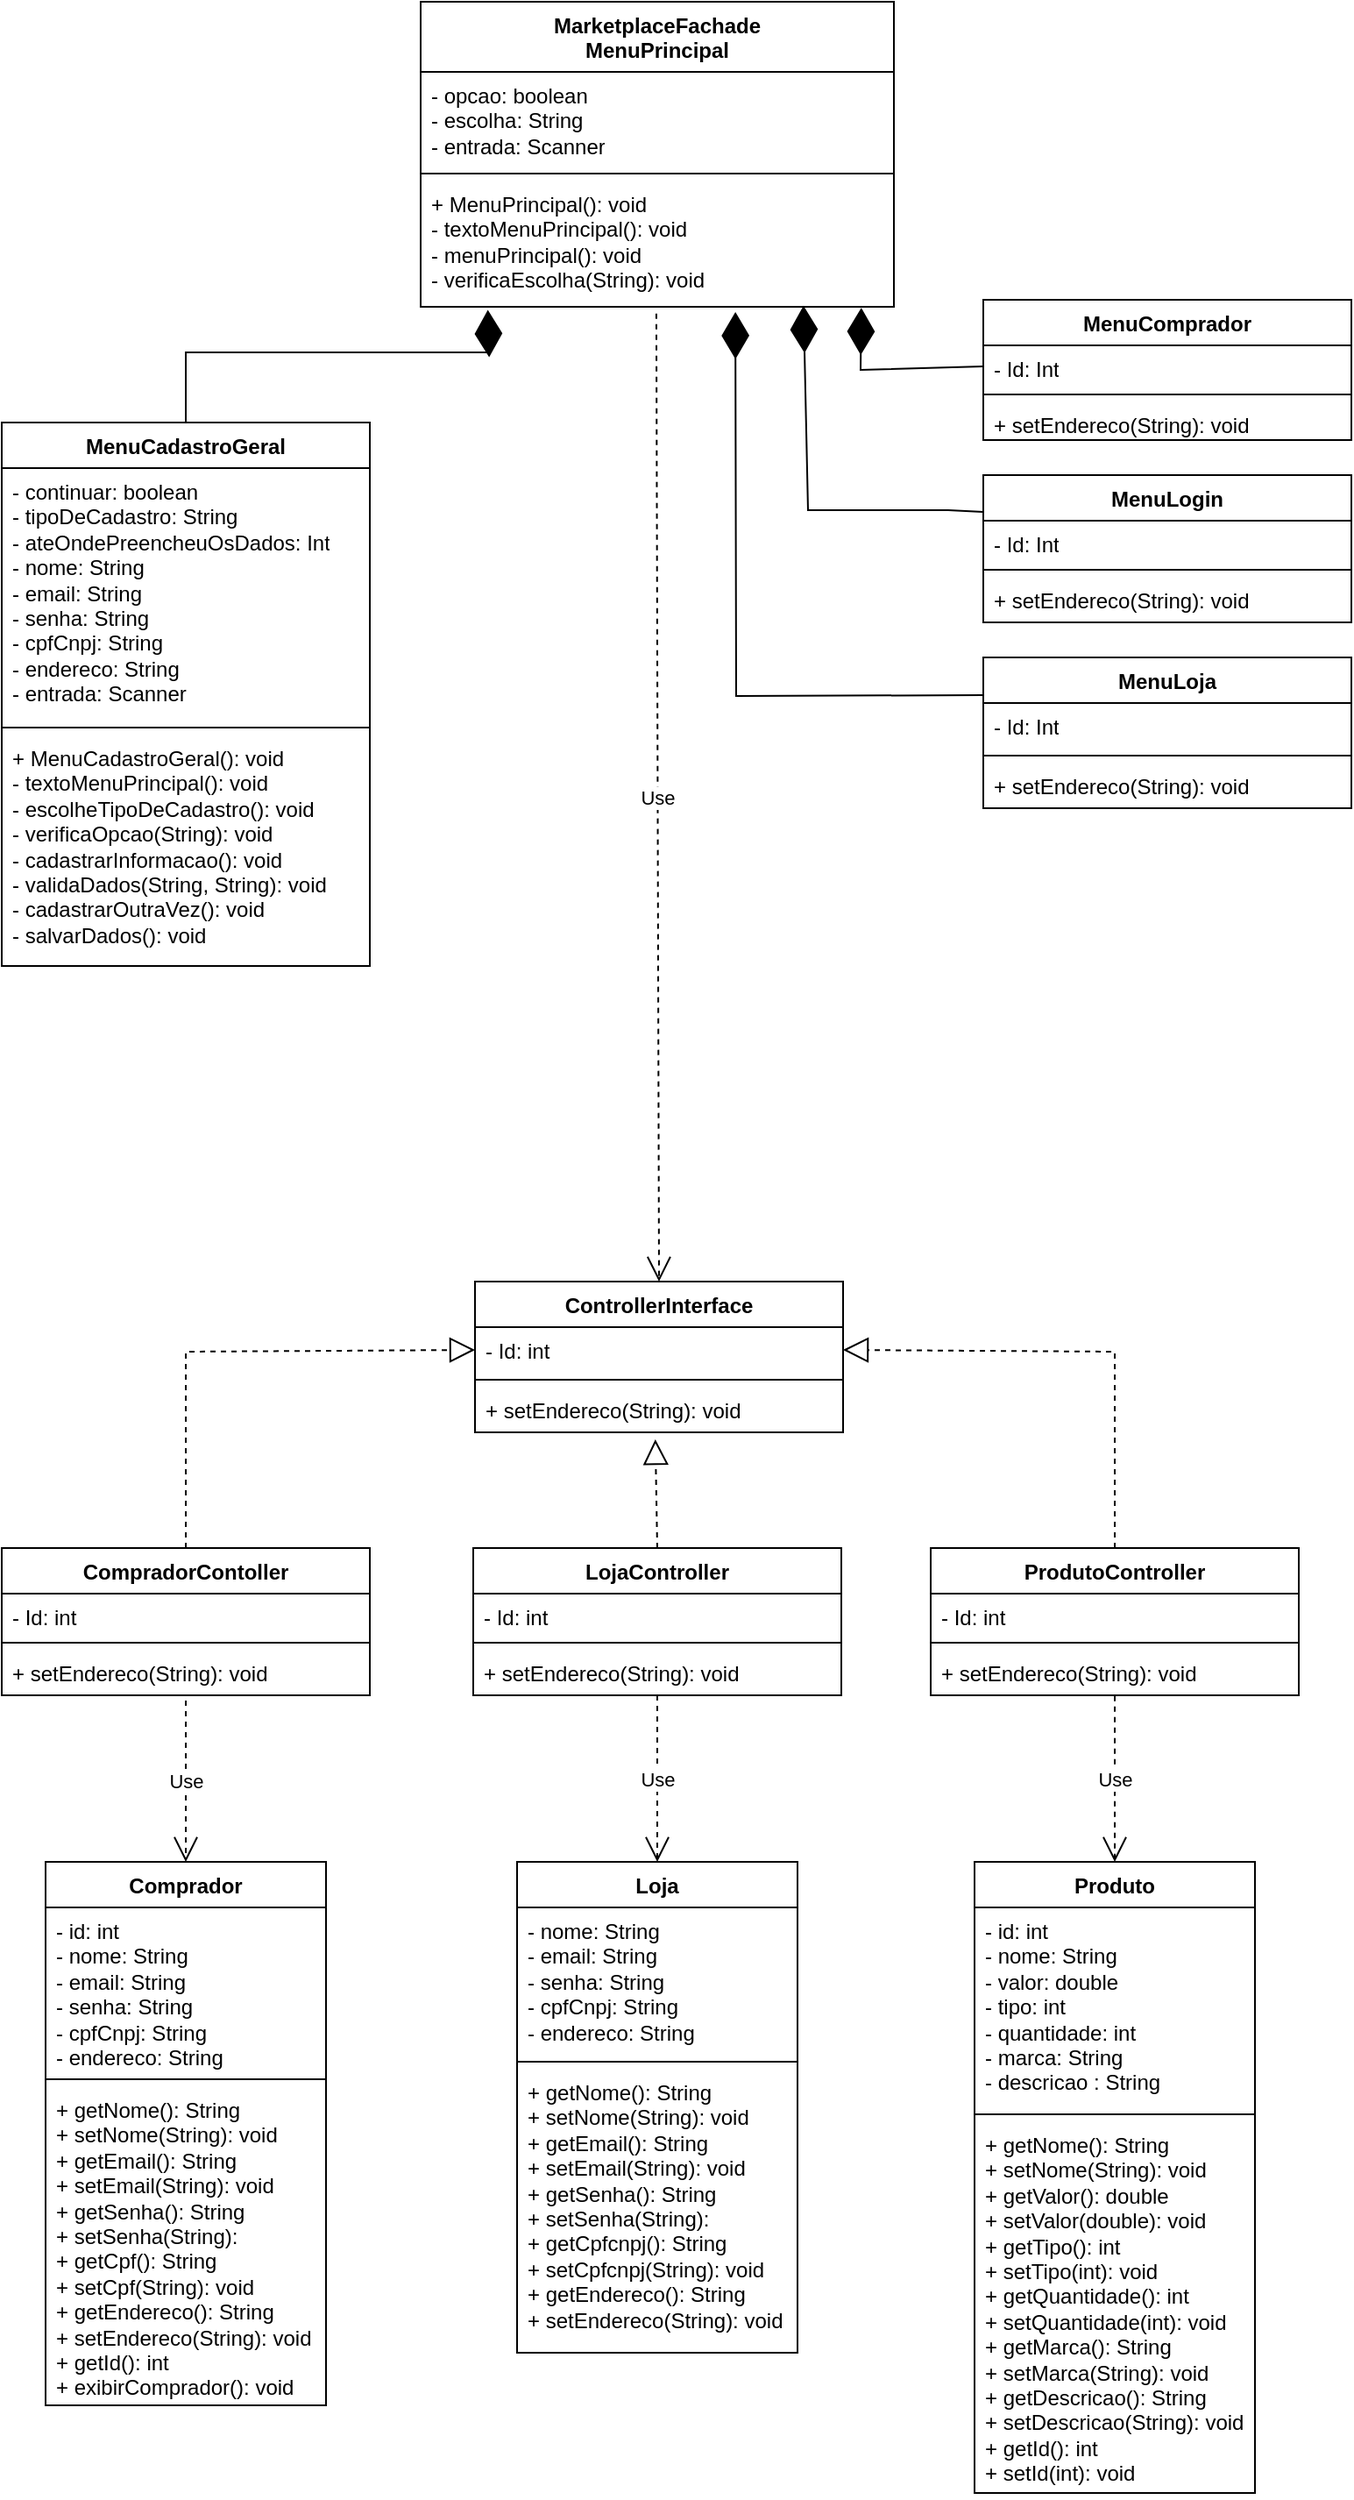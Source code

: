<mxfile version="21.3.7" type="google">
  <diagram id="C5RBs43oDa-KdzZeNtuy" name="Page-1">
    <mxGraphModel grid="1" page="1" gridSize="10" guides="1" tooltips="1" connect="1" arrows="1" fold="1" pageScale="1" pageWidth="827" pageHeight="1169" math="0" shadow="0">
      <root>
        <mxCell id="WIyWlLk6GJQsqaUBKTNV-0" />
        <mxCell id="WIyWlLk6GJQsqaUBKTNV-1" parent="WIyWlLk6GJQsqaUBKTNV-0" />
        <mxCell id="Gcdk8fS8pFuIdkC-RurW-14" value="Produto" style="swimlane;fontStyle=1;align=center;verticalAlign=top;childLayout=stackLayout;horizontal=1;startSize=26;horizontalStack=0;resizeParent=1;resizeParentMax=0;resizeLast=0;collapsible=1;marginBottom=0;whiteSpace=wrap;html=1;" vertex="1" parent="WIyWlLk6GJQsqaUBKTNV-1">
          <mxGeometry x="585" y="-99" width="160" height="360" as="geometry" />
        </mxCell>
        <mxCell id="Gcdk8fS8pFuIdkC-RurW-15" value="- id: int&lt;br style=&quot;border-color: var(--border-color);&quot;&gt;- nome: String&lt;br style=&quot;border-color: var(--border-color);&quot;&gt;- valor: double&lt;br style=&quot;border-color: var(--border-color);&quot;&gt;- tipo: int&lt;br style=&quot;border-color: var(--border-color);&quot;&gt;- quantidade: int&lt;br style=&quot;border-color: var(--border-color);&quot;&gt;- marca: String&lt;br style=&quot;border-color: var(--border-color);&quot;&gt;- descricao : String" style="text;strokeColor=none;fillColor=none;align=left;verticalAlign=top;spacingLeft=4;spacingRight=4;overflow=hidden;rotatable=0;points=[[0,0.5],[1,0.5]];portConstraint=eastwest;whiteSpace=wrap;html=1;" vertex="1" parent="Gcdk8fS8pFuIdkC-RurW-14">
          <mxGeometry y="26" width="160" height="114" as="geometry" />
        </mxCell>
        <mxCell id="Gcdk8fS8pFuIdkC-RurW-16" value="" style="line;strokeWidth=1;fillColor=none;align=left;verticalAlign=middle;spacingTop=-1;spacingLeft=3;spacingRight=3;rotatable=0;labelPosition=right;points=[];portConstraint=eastwest;strokeColor=inherit;" vertex="1" parent="Gcdk8fS8pFuIdkC-RurW-14">
          <mxGeometry y="140" width="160" height="8" as="geometry" />
        </mxCell>
        <mxCell id="Gcdk8fS8pFuIdkC-RurW-17" value="+ getNome(): String&lt;br&gt;+ setNome(String): void&lt;br&gt;+ getValor(): double&lt;br&gt;+ setValor(double): void&lt;br&gt;+ getTipo(): int&lt;br&gt;+ setTipo(int): void&lt;br&gt;+ getQuantidade(): int&lt;br&gt;+ setQuantidade(int): void&lt;br&gt;+ getMarca(): String&lt;br&gt;+ setMarca(String): void&lt;br&gt;+ getDescricao(): String&lt;br&gt;+ setDescricao(String): void&lt;br&gt;+ getId(): int&lt;br&gt;+ setId(int): void" style="text;strokeColor=none;fillColor=none;align=left;verticalAlign=top;spacingLeft=4;spacingRight=4;overflow=hidden;rotatable=0;points=[[0,0.5],[1,0.5]];portConstraint=eastwest;whiteSpace=wrap;html=1;" vertex="1" parent="Gcdk8fS8pFuIdkC-RurW-14">
          <mxGeometry y="148" width="160" height="212" as="geometry" />
        </mxCell>
        <mxCell id="Gcdk8fS8pFuIdkC-RurW-18" value="Loja" style="swimlane;fontStyle=1;align=center;verticalAlign=top;childLayout=stackLayout;horizontal=1;startSize=26;horizontalStack=0;resizeParent=1;resizeParentMax=0;resizeLast=0;collapsible=1;marginBottom=0;whiteSpace=wrap;html=1;" vertex="1" parent="WIyWlLk6GJQsqaUBKTNV-1">
          <mxGeometry x="324" y="-99" width="160" height="280" as="geometry" />
        </mxCell>
        <mxCell id="Gcdk8fS8pFuIdkC-RurW-19" value="- nome: String&lt;br style=&quot;border-color: var(--border-color);&quot;&gt;- email: String&lt;br style=&quot;border-color: var(--border-color);&quot;&gt;- senha: String&lt;br style=&quot;border-color: var(--border-color);&quot;&gt;- cpfCnpj: String&lt;br style=&quot;border-color: var(--border-color);&quot;&gt;- endereco: String" style="text;strokeColor=none;fillColor=none;align=left;verticalAlign=top;spacingLeft=4;spacingRight=4;overflow=hidden;rotatable=0;points=[[0,0.5],[1,0.5]];portConstraint=eastwest;whiteSpace=wrap;html=1;" vertex="1" parent="Gcdk8fS8pFuIdkC-RurW-18">
          <mxGeometry y="26" width="160" height="84" as="geometry" />
        </mxCell>
        <mxCell id="Gcdk8fS8pFuIdkC-RurW-20" value="" style="line;strokeWidth=1;fillColor=none;align=left;verticalAlign=middle;spacingTop=-1;spacingLeft=3;spacingRight=3;rotatable=0;labelPosition=right;points=[];portConstraint=eastwest;strokeColor=inherit;" vertex="1" parent="Gcdk8fS8pFuIdkC-RurW-18">
          <mxGeometry y="110" width="160" height="8" as="geometry" />
        </mxCell>
        <mxCell id="Gcdk8fS8pFuIdkC-RurW-21" value="+ getNome(): String&lt;br&gt;+ setNome(String): void&lt;br&gt;+ getEmail(): String&lt;br style=&quot;border-color: var(--border-color);&quot;&gt;+ setEmail(String):&amp;nbsp;void&lt;br&gt;+ getSenha(): String&lt;br style=&quot;border-color: var(--border-color);&quot;&gt;+ setSenha(String):&lt;br&gt;+ getCpfcnpj(): String&lt;br style=&quot;border-color: var(--border-color);&quot;&gt;+ setCpfcnpj(String): void&lt;br&gt;+ getEndereco(): String&lt;br style=&quot;border-color: var(--border-color);&quot;&gt;+ setEndereco(String): void" style="text;strokeColor=none;fillColor=none;align=left;verticalAlign=top;spacingLeft=4;spacingRight=4;overflow=hidden;rotatable=0;points=[[0,0.5],[1,0.5]];portConstraint=eastwest;whiteSpace=wrap;html=1;" vertex="1" parent="Gcdk8fS8pFuIdkC-RurW-18">
          <mxGeometry y="118" width="160" height="162" as="geometry" />
        </mxCell>
        <mxCell id="f-hndel8DWrUnmfLqrw1-19" value="LojaController" style="swimlane;fontStyle=1;align=center;verticalAlign=top;childLayout=stackLayout;horizontal=1;startSize=26;horizontalStack=0;resizeParent=1;resizeParentMax=0;resizeLast=0;collapsible=1;marginBottom=0;whiteSpace=wrap;html=1;" vertex="1" parent="WIyWlLk6GJQsqaUBKTNV-1">
          <mxGeometry x="299" y="-278" width="210" height="84" as="geometry" />
        </mxCell>
        <mxCell id="f-hndel8DWrUnmfLqrw1-20" value="- Id: int" style="text;strokeColor=none;fillColor=none;align=left;verticalAlign=top;spacingLeft=4;spacingRight=4;overflow=hidden;rotatable=0;points=[[0,0.5],[1,0.5]];portConstraint=eastwest;whiteSpace=wrap;html=1;" vertex="1" parent="f-hndel8DWrUnmfLqrw1-19">
          <mxGeometry y="26" width="210" height="24" as="geometry" />
        </mxCell>
        <mxCell id="f-hndel8DWrUnmfLqrw1-21" value="" style="line;strokeWidth=1;fillColor=none;align=left;verticalAlign=middle;spacingTop=-1;spacingLeft=3;spacingRight=3;rotatable=0;labelPosition=right;points=[];portConstraint=eastwest;strokeColor=inherit;" vertex="1" parent="f-hndel8DWrUnmfLqrw1-19">
          <mxGeometry y="50" width="210" height="8" as="geometry" />
        </mxCell>
        <mxCell id="f-hndel8DWrUnmfLqrw1-22" value="+ setEndereco(String): void" style="text;strokeColor=none;fillColor=none;align=left;verticalAlign=top;spacingLeft=4;spacingRight=4;overflow=hidden;rotatable=0;points=[[0,0.5],[1,0.5]];portConstraint=eastwest;whiteSpace=wrap;html=1;" vertex="1" parent="f-hndel8DWrUnmfLqrw1-19">
          <mxGeometry y="58" width="210" height="26" as="geometry" />
        </mxCell>
        <mxCell id="f-hndel8DWrUnmfLqrw1-23" value="CompradorContoller" style="swimlane;fontStyle=1;align=center;verticalAlign=top;childLayout=stackLayout;horizontal=1;startSize=26;horizontalStack=0;resizeParent=1;resizeParentMax=0;resizeLast=0;collapsible=1;marginBottom=0;whiteSpace=wrap;html=1;" vertex="1" parent="WIyWlLk6GJQsqaUBKTNV-1">
          <mxGeometry x="30" y="-278" width="210" height="84" as="geometry" />
        </mxCell>
        <mxCell id="f-hndel8DWrUnmfLqrw1-24" value="- Id: int" style="text;strokeColor=none;fillColor=none;align=left;verticalAlign=top;spacingLeft=4;spacingRight=4;overflow=hidden;rotatable=0;points=[[0,0.5],[1,0.5]];portConstraint=eastwest;whiteSpace=wrap;html=1;" vertex="1" parent="f-hndel8DWrUnmfLqrw1-23">
          <mxGeometry y="26" width="210" height="24" as="geometry" />
        </mxCell>
        <mxCell id="f-hndel8DWrUnmfLqrw1-25" value="" style="line;strokeWidth=1;fillColor=none;align=left;verticalAlign=middle;spacingTop=-1;spacingLeft=3;spacingRight=3;rotatable=0;labelPosition=right;points=[];portConstraint=eastwest;strokeColor=inherit;" vertex="1" parent="f-hndel8DWrUnmfLqrw1-23">
          <mxGeometry y="50" width="210" height="8" as="geometry" />
        </mxCell>
        <mxCell id="f-hndel8DWrUnmfLqrw1-26" value="+ setEndereco(String): void" style="text;strokeColor=none;fillColor=none;align=left;verticalAlign=top;spacingLeft=4;spacingRight=4;overflow=hidden;rotatable=0;points=[[0,0.5],[1,0.5]];portConstraint=eastwest;whiteSpace=wrap;html=1;" vertex="1" parent="f-hndel8DWrUnmfLqrw1-23">
          <mxGeometry y="58" width="210" height="26" as="geometry" />
        </mxCell>
        <mxCell id="f-hndel8DWrUnmfLqrw1-27" value="ProdutoController" style="swimlane;fontStyle=1;align=center;verticalAlign=top;childLayout=stackLayout;horizontal=1;startSize=26;horizontalStack=0;resizeParent=1;resizeParentMax=0;resizeLast=0;collapsible=1;marginBottom=0;whiteSpace=wrap;html=1;" vertex="1" parent="WIyWlLk6GJQsqaUBKTNV-1">
          <mxGeometry x="560" y="-278" width="210" height="84" as="geometry" />
        </mxCell>
        <mxCell id="f-hndel8DWrUnmfLqrw1-28" value="- Id: int" style="text;strokeColor=none;fillColor=none;align=left;verticalAlign=top;spacingLeft=4;spacingRight=4;overflow=hidden;rotatable=0;points=[[0,0.5],[1,0.5]];portConstraint=eastwest;whiteSpace=wrap;html=1;" vertex="1" parent="f-hndel8DWrUnmfLqrw1-27">
          <mxGeometry y="26" width="210" height="24" as="geometry" />
        </mxCell>
        <mxCell id="f-hndel8DWrUnmfLqrw1-29" value="" style="line;strokeWidth=1;fillColor=none;align=left;verticalAlign=middle;spacingTop=-1;spacingLeft=3;spacingRight=3;rotatable=0;labelPosition=right;points=[];portConstraint=eastwest;strokeColor=inherit;" vertex="1" parent="f-hndel8DWrUnmfLqrw1-27">
          <mxGeometry y="50" width="210" height="8" as="geometry" />
        </mxCell>
        <mxCell id="f-hndel8DWrUnmfLqrw1-30" value="+ setEndereco(String): void" style="text;strokeColor=none;fillColor=none;align=left;verticalAlign=top;spacingLeft=4;spacingRight=4;overflow=hidden;rotatable=0;points=[[0,0.5],[1,0.5]];portConstraint=eastwest;whiteSpace=wrap;html=1;" vertex="1" parent="f-hndel8DWrUnmfLqrw1-27">
          <mxGeometry y="58" width="210" height="26" as="geometry" />
        </mxCell>
        <mxCell id="f-hndel8DWrUnmfLqrw1-31" value="ControllerInterface" style="swimlane;fontStyle=1;align=center;verticalAlign=top;childLayout=stackLayout;horizontal=1;startSize=26;horizontalStack=0;resizeParent=1;resizeParentMax=0;resizeLast=0;collapsible=1;marginBottom=0;whiteSpace=wrap;html=1;movable=1;resizable=1;rotatable=1;deletable=1;editable=1;locked=0;connectable=1;" vertex="1" parent="WIyWlLk6GJQsqaUBKTNV-1">
          <mxGeometry x="300" y="-430" width="210" height="86" as="geometry" />
        </mxCell>
        <mxCell id="f-hndel8DWrUnmfLqrw1-32" value="- Id: int" style="text;strokeColor=none;fillColor=none;align=left;verticalAlign=top;spacingLeft=4;spacingRight=4;overflow=hidden;rotatable=0;points=[[0,0.5],[1,0.5]];portConstraint=eastwest;whiteSpace=wrap;html=1;" vertex="1" parent="f-hndel8DWrUnmfLqrw1-31">
          <mxGeometry y="26" width="210" height="26" as="geometry" />
        </mxCell>
        <mxCell id="f-hndel8DWrUnmfLqrw1-33" value="" style="line;strokeWidth=1;fillColor=none;align=left;verticalAlign=middle;spacingTop=-1;spacingLeft=3;spacingRight=3;rotatable=0;labelPosition=right;points=[];portConstraint=eastwest;strokeColor=inherit;" vertex="1" parent="f-hndel8DWrUnmfLqrw1-31">
          <mxGeometry y="52" width="210" height="8" as="geometry" />
        </mxCell>
        <mxCell id="f-hndel8DWrUnmfLqrw1-34" value="+ setEndereco(String): void" style="text;strokeColor=none;fillColor=none;align=left;verticalAlign=top;spacingLeft=4;spacingRight=4;overflow=hidden;rotatable=0;points=[[0,0.5],[1,0.5]];portConstraint=eastwest;whiteSpace=wrap;html=1;" vertex="1" parent="f-hndel8DWrUnmfLqrw1-31">
          <mxGeometry y="60" width="210" height="26" as="geometry" />
        </mxCell>
        <mxCell id="5XiNrkZ_VABR4q-mwe3V-0" value="Comprador" style="swimlane;fontStyle=1;align=center;verticalAlign=top;childLayout=stackLayout;horizontal=1;startSize=26;horizontalStack=0;resizeParent=1;resizeParentMax=0;resizeLast=0;collapsible=1;marginBottom=0;whiteSpace=wrap;html=1;" vertex="1" parent="WIyWlLk6GJQsqaUBKTNV-1">
          <mxGeometry x="55" y="-99" width="160" height="310" as="geometry" />
        </mxCell>
        <mxCell id="5XiNrkZ_VABR4q-mwe3V-1" value="- id: int&lt;br&gt;- nome: String&lt;br style=&quot;border-color: var(--border-color);&quot;&gt;- email: String&lt;br style=&quot;border-color: var(--border-color);&quot;&gt;- senha: String&lt;br style=&quot;border-color: var(--border-color);&quot;&gt;- cpfCnpj: String&lt;br style=&quot;border-color: var(--border-color);&quot;&gt;- endereco: String" style="text;strokeColor=none;fillColor=none;align=left;verticalAlign=top;spacingLeft=4;spacingRight=4;overflow=hidden;rotatable=0;points=[[0,0.5],[1,0.5]];portConstraint=eastwest;whiteSpace=wrap;html=1;" vertex="1" parent="5XiNrkZ_VABR4q-mwe3V-0">
          <mxGeometry y="26" width="160" height="94" as="geometry" />
        </mxCell>
        <mxCell id="5XiNrkZ_VABR4q-mwe3V-2" value="" style="line;strokeWidth=1;fillColor=none;align=left;verticalAlign=middle;spacingTop=-1;spacingLeft=3;spacingRight=3;rotatable=0;labelPosition=right;points=[];portConstraint=eastwest;strokeColor=inherit;" vertex="1" parent="5XiNrkZ_VABR4q-mwe3V-0">
          <mxGeometry y="120" width="160" height="8" as="geometry" />
        </mxCell>
        <mxCell id="5XiNrkZ_VABR4q-mwe3V-3" value="+ getNome(): String&lt;br&gt;+ setNome(String): void&lt;br&gt;+ getEmail(): String&lt;br style=&quot;border-color: var(--border-color);&quot;&gt;+ setEmail(String):&amp;nbsp;void&lt;br&gt;+ getSenha(): String&lt;br style=&quot;border-color: var(--border-color);&quot;&gt;+ setSenha(String):&lt;br&gt;+ getCpf(): String&lt;br style=&quot;border-color: var(--border-color);&quot;&gt;+ setCpf(String): void&lt;br&gt;+ getEndereco(): String&lt;br style=&quot;border-color: var(--border-color);&quot;&gt;+ setEndereco(String): void&lt;br&gt;+ getId(): int&lt;br&gt;+ exibirComprador(): void" style="text;strokeColor=none;fillColor=none;align=left;verticalAlign=top;spacingLeft=4;spacingRight=4;overflow=hidden;rotatable=0;points=[[0,0.5],[1,0.5]];portConstraint=eastwest;whiteSpace=wrap;html=1;" vertex="1" parent="5XiNrkZ_VABR4q-mwe3V-0">
          <mxGeometry y="128" width="160" height="182" as="geometry" />
        </mxCell>
        <mxCell id="5XiNrkZ_VABR4q-mwe3V-9" value="Use" style="endArrow=open;endSize=12;dashed=1;html=1;rounded=0;entryX=0.5;entryY=0;entryDx=0;entryDy=0;exitX=0.5;exitY=1.115;exitDx=0;exitDy=0;exitPerimeter=0;" edge="1" parent="WIyWlLk6GJQsqaUBKTNV-1" source="f-hndel8DWrUnmfLqrw1-26" target="5XiNrkZ_VABR4q-mwe3V-0">
          <mxGeometry width="160" relative="1" as="geometry">
            <mxPoint x="135" y="-150" as="sourcePoint" />
            <mxPoint x="440" y="-70" as="targetPoint" />
          </mxGeometry>
        </mxCell>
        <mxCell id="5XiNrkZ_VABR4q-mwe3V-10" value="Use" style="endArrow=open;endSize=12;dashed=1;html=1;rounded=0;entryX=0.5;entryY=0;entryDx=0;entryDy=0;exitX=0.5;exitY=1;exitDx=0;exitDy=0;exitPerimeter=0;" edge="1" parent="WIyWlLk6GJQsqaUBKTNV-1" source="f-hndel8DWrUnmfLqrw1-22" target="Gcdk8fS8pFuIdkC-RurW-18">
          <mxGeometry width="160" relative="1" as="geometry">
            <mxPoint x="404" y="-180" as="sourcePoint" />
            <mxPoint x="440" y="70" as="targetPoint" />
          </mxGeometry>
        </mxCell>
        <mxCell id="5XiNrkZ_VABR4q-mwe3V-11" value="Use" style="endArrow=open;endSize=12;dashed=1;html=1;rounded=0;entryX=0.5;entryY=0;entryDx=0;entryDy=0;exitX=0.5;exitY=1.013;exitDx=0;exitDy=0;exitPerimeter=0;" edge="1" parent="WIyWlLk6GJQsqaUBKTNV-1" source="f-hndel8DWrUnmfLqrw1-30" target="Gcdk8fS8pFuIdkC-RurW-14">
          <mxGeometry width="160" relative="1" as="geometry">
            <mxPoint x="280" y="70" as="sourcePoint" />
            <mxPoint x="440" y="70" as="targetPoint" />
          </mxGeometry>
        </mxCell>
        <mxCell id="5XiNrkZ_VABR4q-mwe3V-12" value="" style="endArrow=block;dashed=1;endFill=0;endSize=12;html=1;rounded=0;entryX=1;entryY=0.5;entryDx=0;entryDy=0;exitX=0.5;exitY=0;exitDx=0;exitDy=0;" edge="1" parent="WIyWlLk6GJQsqaUBKTNV-1" source="f-hndel8DWrUnmfLqrw1-27" target="f-hndel8DWrUnmfLqrw1-32">
          <mxGeometry width="160" relative="1" as="geometry">
            <mxPoint x="670" y="-310" as="sourcePoint" />
            <mxPoint x="730" y="-330" as="targetPoint" />
            <Array as="points">
              <mxPoint x="665" y="-390" />
            </Array>
          </mxGeometry>
        </mxCell>
        <mxCell id="5XiNrkZ_VABR4q-mwe3V-13" value="" style="endArrow=block;dashed=1;endFill=0;endSize=12;html=1;rounded=0;entryX=0;entryY=0.5;entryDx=0;entryDy=0;exitX=0.5;exitY=0;exitDx=0;exitDy=0;" edge="1" parent="WIyWlLk6GJQsqaUBKTNV-1" source="f-hndel8DWrUnmfLqrw1-23" target="f-hndel8DWrUnmfLqrw1-32">
          <mxGeometry width="160" relative="1" as="geometry">
            <mxPoint x="100" y="-360" as="sourcePoint" />
            <mxPoint x="260" y="-360" as="targetPoint" />
            <Array as="points">
              <mxPoint x="135" y="-390" />
            </Array>
          </mxGeometry>
        </mxCell>
        <mxCell id="5XiNrkZ_VABR4q-mwe3V-14" value="" style="endArrow=block;dashed=1;endFill=0;endSize=12;html=1;rounded=0;exitX=0.5;exitY=0;exitDx=0;exitDy=0;entryX=0.49;entryY=1.154;entryDx=0;entryDy=0;entryPerimeter=0;" edge="1" parent="WIyWlLk6GJQsqaUBKTNV-1" source="f-hndel8DWrUnmfLqrw1-19" target="f-hndel8DWrUnmfLqrw1-34">
          <mxGeometry width="160" relative="1" as="geometry">
            <mxPoint x="334" y="-310" as="sourcePoint" />
            <mxPoint x="400" y="-340" as="targetPoint" />
          </mxGeometry>
        </mxCell>
        <mxCell id="5XiNrkZ_VABR4q-mwe3V-20" value="MarketplaceFachade&lt;br&gt;MenuPrincipal" style="swimlane;fontStyle=1;align=center;verticalAlign=top;childLayout=stackLayout;horizontal=1;startSize=40;horizontalStack=0;resizeParent=1;resizeParentMax=0;resizeLast=0;collapsible=1;marginBottom=0;whiteSpace=wrap;html=1;" vertex="1" parent="WIyWlLk6GJQsqaUBKTNV-1">
          <mxGeometry x="269" y="-1160" width="270" height="174" as="geometry" />
        </mxCell>
        <mxCell id="5XiNrkZ_VABR4q-mwe3V-21" value="- opcao: boolean&lt;br&gt;- escolha: String&lt;br&gt;- entrada: Scanner" style="text;strokeColor=none;fillColor=none;align=left;verticalAlign=top;spacingLeft=4;spacingRight=4;overflow=hidden;rotatable=0;points=[[0,0.5],[1,0.5]];portConstraint=eastwest;whiteSpace=wrap;html=1;" vertex="1" parent="5XiNrkZ_VABR4q-mwe3V-20">
          <mxGeometry y="40" width="270" height="54" as="geometry" />
        </mxCell>
        <mxCell id="5XiNrkZ_VABR4q-mwe3V-22" value="" style="line;strokeWidth=1;fillColor=none;align=left;verticalAlign=middle;spacingTop=-1;spacingLeft=3;spacingRight=3;rotatable=0;labelPosition=right;points=[];portConstraint=eastwest;strokeColor=inherit;" vertex="1" parent="5XiNrkZ_VABR4q-mwe3V-20">
          <mxGeometry y="94" width="270" height="8" as="geometry" />
        </mxCell>
        <mxCell id="5XiNrkZ_VABR4q-mwe3V-23" value="+ MenuPrincipal(): void&lt;br&gt;- textoMenuPrincipal(): void&lt;br&gt;- menuPrincipal(): void&lt;br&gt;- verificaEscolha(String): void" style="text;strokeColor=none;fillColor=none;align=left;verticalAlign=top;spacingLeft=4;spacingRight=4;overflow=hidden;rotatable=0;points=[[0,0.5],[1,0.5]];portConstraint=eastwest;whiteSpace=wrap;html=1;" vertex="1" parent="5XiNrkZ_VABR4q-mwe3V-20">
          <mxGeometry y="102" width="270" height="72" as="geometry" />
        </mxCell>
        <mxCell id="5XiNrkZ_VABR4q-mwe3V-24" value="MenuCadastroGeral" style="swimlane;fontStyle=1;align=center;verticalAlign=top;childLayout=stackLayout;horizontal=1;startSize=26;horizontalStack=0;resizeParent=1;resizeParentMax=0;resizeLast=0;collapsible=1;marginBottom=0;whiteSpace=wrap;html=1;" vertex="1" parent="WIyWlLk6GJQsqaUBKTNV-1">
          <mxGeometry x="30" y="-920" width="210" height="310" as="geometry" />
        </mxCell>
        <mxCell id="5XiNrkZ_VABR4q-mwe3V-25" value="- continuar: boolean&lt;br&gt;- tipoDeCadastro: String&lt;br&gt;- ateOndePreencheuOsDados: Int&lt;br&gt;- nome: String&lt;br&gt;- email: String&lt;br&gt;- senha: String&lt;br&gt;- cpfCnpj: String&lt;br&gt;- endereco: String&lt;br&gt;- entrada: Scanner" style="text;strokeColor=none;fillColor=none;align=left;verticalAlign=top;spacingLeft=4;spacingRight=4;overflow=hidden;rotatable=0;points=[[0,0.5],[1,0.5]];portConstraint=eastwest;whiteSpace=wrap;html=1;" vertex="1" parent="5XiNrkZ_VABR4q-mwe3V-24">
          <mxGeometry y="26" width="210" height="144" as="geometry" />
        </mxCell>
        <mxCell id="5XiNrkZ_VABR4q-mwe3V-26" value="" style="line;strokeWidth=1;fillColor=none;align=left;verticalAlign=middle;spacingTop=-1;spacingLeft=3;spacingRight=3;rotatable=0;labelPosition=right;points=[];portConstraint=eastwest;strokeColor=inherit;" vertex="1" parent="5XiNrkZ_VABR4q-mwe3V-24">
          <mxGeometry y="170" width="210" height="8" as="geometry" />
        </mxCell>
        <mxCell id="5XiNrkZ_VABR4q-mwe3V-27" value="+ MenuCadastroGeral(): void&lt;br&gt;- textoMenuPrincipal(): void&lt;br&gt;- escolheTipoDeCadastro(): void&lt;br&gt;- verificaOpcao(String): void&lt;br&gt;- cadastrarInformacao(): void&lt;br&gt;- validaDados(String, String): void&lt;br&gt;- cadastrarOutraVez(): void&lt;br&gt;- salvarDados(): void" style="text;strokeColor=none;fillColor=none;align=left;verticalAlign=top;spacingLeft=4;spacingRight=4;overflow=hidden;rotatable=0;points=[[0,0.5],[1,0.5]];portConstraint=eastwest;whiteSpace=wrap;html=1;" vertex="1" parent="5XiNrkZ_VABR4q-mwe3V-24">
          <mxGeometry y="178" width="210" height="132" as="geometry" />
        </mxCell>
        <mxCell id="5XiNrkZ_VABR4q-mwe3V-28" value="MenuComprador" style="swimlane;fontStyle=1;align=center;verticalAlign=top;childLayout=stackLayout;horizontal=1;startSize=26;horizontalStack=0;resizeParent=1;resizeParentMax=0;resizeLast=0;collapsible=1;marginBottom=0;whiteSpace=wrap;html=1;" vertex="1" parent="WIyWlLk6GJQsqaUBKTNV-1">
          <mxGeometry x="590" y="-990" width="210" height="80" as="geometry" />
        </mxCell>
        <mxCell id="5XiNrkZ_VABR4q-mwe3V-29" value="- Id: Int" style="text;strokeColor=none;fillColor=none;align=left;verticalAlign=top;spacingLeft=4;spacingRight=4;overflow=hidden;rotatable=0;points=[[0,0.5],[1,0.5]];portConstraint=eastwest;whiteSpace=wrap;html=1;" vertex="1" parent="5XiNrkZ_VABR4q-mwe3V-28">
          <mxGeometry y="26" width="210" height="24" as="geometry" />
        </mxCell>
        <mxCell id="5XiNrkZ_VABR4q-mwe3V-30" value="" style="line;strokeWidth=1;fillColor=none;align=left;verticalAlign=middle;spacingTop=-1;spacingLeft=3;spacingRight=3;rotatable=0;labelPosition=right;points=[];portConstraint=eastwest;strokeColor=inherit;" vertex="1" parent="5XiNrkZ_VABR4q-mwe3V-28">
          <mxGeometry y="50" width="210" height="8" as="geometry" />
        </mxCell>
        <mxCell id="5XiNrkZ_VABR4q-mwe3V-31" value="+ setEndereco(String): void" style="text;strokeColor=none;fillColor=none;align=left;verticalAlign=top;spacingLeft=4;spacingRight=4;overflow=hidden;rotatable=0;points=[[0,0.5],[1,0.5]];portConstraint=eastwest;whiteSpace=wrap;html=1;" vertex="1" parent="5XiNrkZ_VABR4q-mwe3V-28">
          <mxGeometry y="58" width="210" height="22" as="geometry" />
        </mxCell>
        <mxCell id="5XiNrkZ_VABR4q-mwe3V-32" value="MenuLogin" style="swimlane;fontStyle=1;align=center;verticalAlign=top;childLayout=stackLayout;horizontal=1;startSize=26;horizontalStack=0;resizeParent=1;resizeParentMax=0;resizeLast=0;collapsible=1;marginBottom=0;whiteSpace=wrap;html=1;" vertex="1" parent="WIyWlLk6GJQsqaUBKTNV-1">
          <mxGeometry x="590" y="-890" width="210" height="84" as="geometry" />
        </mxCell>
        <mxCell id="5XiNrkZ_VABR4q-mwe3V-33" value="- Id: Int" style="text;strokeColor=none;fillColor=none;align=left;verticalAlign=top;spacingLeft=4;spacingRight=4;overflow=hidden;rotatable=0;points=[[0,0.5],[1,0.5]];portConstraint=eastwest;whiteSpace=wrap;html=1;" vertex="1" parent="5XiNrkZ_VABR4q-mwe3V-32">
          <mxGeometry y="26" width="210" height="24" as="geometry" />
        </mxCell>
        <mxCell id="5XiNrkZ_VABR4q-mwe3V-34" value="" style="line;strokeWidth=1;fillColor=none;align=left;verticalAlign=middle;spacingTop=-1;spacingLeft=3;spacingRight=3;rotatable=0;labelPosition=right;points=[];portConstraint=eastwest;strokeColor=inherit;" vertex="1" parent="5XiNrkZ_VABR4q-mwe3V-32">
          <mxGeometry y="50" width="210" height="8" as="geometry" />
        </mxCell>
        <mxCell id="5XiNrkZ_VABR4q-mwe3V-35" value="+ setEndereco(String): void" style="text;strokeColor=none;fillColor=none;align=left;verticalAlign=top;spacingLeft=4;spacingRight=4;overflow=hidden;rotatable=0;points=[[0,0.5],[1,0.5]];portConstraint=eastwest;whiteSpace=wrap;html=1;" vertex="1" parent="5XiNrkZ_VABR4q-mwe3V-32">
          <mxGeometry y="58" width="210" height="26" as="geometry" />
        </mxCell>
        <mxCell id="5XiNrkZ_VABR4q-mwe3V-36" value="MenuLoja" style="swimlane;fontStyle=1;align=center;verticalAlign=top;childLayout=stackLayout;horizontal=1;startSize=26;horizontalStack=0;resizeParent=1;resizeParentMax=0;resizeLast=0;collapsible=1;marginBottom=0;whiteSpace=wrap;html=1;" vertex="1" parent="WIyWlLk6GJQsqaUBKTNV-1">
          <mxGeometry x="590" y="-786" width="210" height="86" as="geometry" />
        </mxCell>
        <mxCell id="5XiNrkZ_VABR4q-mwe3V-37" value="- Id: Int" style="text;strokeColor=none;fillColor=none;align=left;verticalAlign=top;spacingLeft=4;spacingRight=4;overflow=hidden;rotatable=0;points=[[0,0.5],[1,0.5]];portConstraint=eastwest;whiteSpace=wrap;html=1;" vertex="1" parent="5XiNrkZ_VABR4q-mwe3V-36">
          <mxGeometry y="26" width="210" height="26" as="geometry" />
        </mxCell>
        <mxCell id="5XiNrkZ_VABR4q-mwe3V-38" value="" style="line;strokeWidth=1;fillColor=none;align=left;verticalAlign=middle;spacingTop=-1;spacingLeft=3;spacingRight=3;rotatable=0;labelPosition=right;points=[];portConstraint=eastwest;strokeColor=inherit;" vertex="1" parent="5XiNrkZ_VABR4q-mwe3V-36">
          <mxGeometry y="52" width="210" height="8" as="geometry" />
        </mxCell>
        <mxCell id="5XiNrkZ_VABR4q-mwe3V-39" value="+ setEndereco(String): void" style="text;strokeColor=none;fillColor=none;align=left;verticalAlign=top;spacingLeft=4;spacingRight=4;overflow=hidden;rotatable=0;points=[[0,0.5],[1,0.5]];portConstraint=eastwest;whiteSpace=wrap;html=1;" vertex="1" parent="5XiNrkZ_VABR4q-mwe3V-36">
          <mxGeometry y="60" width="210" height="26" as="geometry" />
        </mxCell>
        <mxCell id="5XiNrkZ_VABR4q-mwe3V-40" value="" style="endArrow=diamondThin;endFill=1;endSize=24;html=1;rounded=0;entryX=0.142;entryY=1.025;entryDx=0;entryDy=0;exitX=0.5;exitY=0;exitDx=0;exitDy=0;entryPerimeter=0;" edge="1" parent="WIyWlLk6GJQsqaUBKTNV-1" source="5XiNrkZ_VABR4q-mwe3V-24" target="5XiNrkZ_VABR4q-mwe3V-23">
          <mxGeometry width="160" relative="1" as="geometry">
            <mxPoint x="170" y="-820" as="sourcePoint" />
            <mxPoint x="330" y="-820" as="targetPoint" />
            <Array as="points">
              <mxPoint x="135" y="-960" />
              <mxPoint x="308" y="-960" />
            </Array>
          </mxGeometry>
        </mxCell>
        <mxCell id="5XiNrkZ_VABR4q-mwe3V-41" value="" style="endArrow=diamondThin;endFill=1;endSize=24;html=1;rounded=0;exitX=0;exitY=0.5;exitDx=0;exitDy=0;entryX=0.931;entryY=1.008;entryDx=0;entryDy=0;entryPerimeter=0;" edge="1" parent="WIyWlLk6GJQsqaUBKTNV-1" source="5XiNrkZ_VABR4q-mwe3V-29" target="5XiNrkZ_VABR4q-mwe3V-23">
          <mxGeometry width="160" relative="1" as="geometry">
            <mxPoint x="580" y="-950" as="sourcePoint" />
            <mxPoint x="520" y="-980" as="targetPoint" />
            <Array as="points">
              <mxPoint x="520" y="-950" />
            </Array>
          </mxGeometry>
        </mxCell>
        <mxCell id="5XiNrkZ_VABR4q-mwe3V-42" value="" style="endArrow=diamondThin;endFill=1;endSize=24;html=1;rounded=0;exitX=0;exitY=0.25;exitDx=0;exitDy=0;entryX=0.809;entryY=0.992;entryDx=0;entryDy=0;entryPerimeter=0;" edge="1" parent="WIyWlLk6GJQsqaUBKTNV-1" source="5XiNrkZ_VABR4q-mwe3V-32" target="5XiNrkZ_VABR4q-mwe3V-23">
          <mxGeometry width="160" relative="1" as="geometry">
            <mxPoint x="445" y="-810" as="sourcePoint" />
            <mxPoint x="490" y="-960" as="targetPoint" />
            <Array as="points">
              <mxPoint x="570" y="-870" />
              <mxPoint x="490" y="-870" />
            </Array>
          </mxGeometry>
        </mxCell>
        <mxCell id="5XiNrkZ_VABR4q-mwe3V-43" value="" style="endArrow=diamondThin;endFill=1;endSize=24;html=1;rounded=0;exitX=0;exitY=0.25;exitDx=0;exitDy=0;entryX=0.665;entryY=1.041;entryDx=0;entryDy=0;entryPerimeter=0;" edge="1" parent="WIyWlLk6GJQsqaUBKTNV-1" source="5XiNrkZ_VABR4q-mwe3V-36" target="5XiNrkZ_VABR4q-mwe3V-23">
          <mxGeometry width="160" relative="1" as="geometry">
            <mxPoint x="445" y="-810" as="sourcePoint" />
            <mxPoint x="470" y="-910" as="targetPoint" />
            <Array as="points">
              <mxPoint x="449" y="-764" />
            </Array>
          </mxGeometry>
        </mxCell>
        <mxCell id="5XiNrkZ_VABR4q-mwe3V-44" value="Use" style="endArrow=open;endSize=12;dashed=1;html=1;rounded=0;exitX=0.498;exitY=1.053;exitDx=0;exitDy=0;exitPerimeter=0;entryX=0.5;entryY=0;entryDx=0;entryDy=0;" edge="1" parent="WIyWlLk6GJQsqaUBKTNV-1" source="5XiNrkZ_VABR4q-mwe3V-23" target="f-hndel8DWrUnmfLqrw1-31">
          <mxGeometry width="160" relative="1" as="geometry">
            <mxPoint x="340" y="-440" as="sourcePoint" />
            <mxPoint x="500" y="-440" as="targetPoint" />
          </mxGeometry>
        </mxCell>
      </root>
    </mxGraphModel>
  </diagram>
</mxfile>
